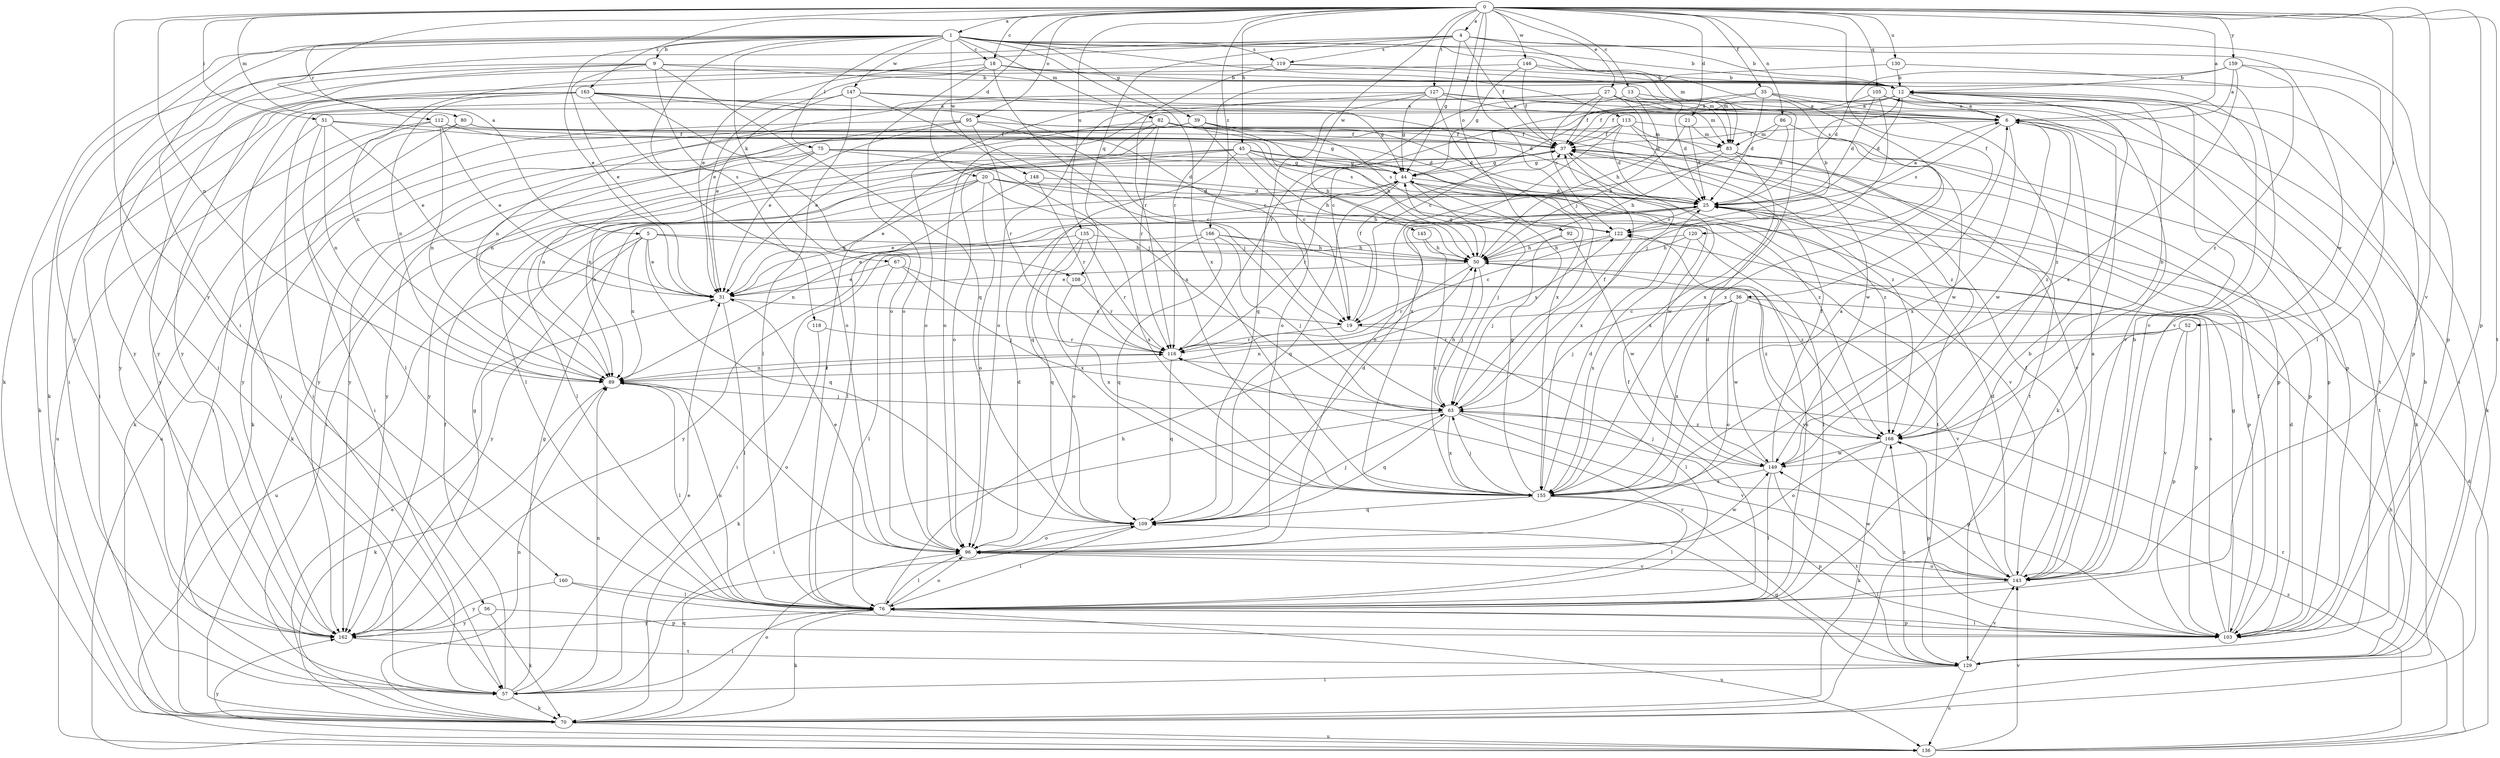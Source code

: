 strict digraph  {
0;
1;
4;
5;
6;
9;
12;
13;
18;
19;
20;
21;
25;
27;
31;
35;
36;
37;
39;
44;
45;
50;
51;
52;
56;
57;
63;
67;
70;
75;
76;
80;
82;
83;
86;
89;
92;
95;
96;
103;
105;
108;
109;
112;
113;
116;
118;
119;
120;
122;
127;
129;
130;
135;
136;
143;
145;
146;
147;
148;
149;
155;
159;
160;
162;
163;
166;
168;
0 -> 1  [label=a];
0 -> 4  [label=a];
0 -> 5  [label=a];
0 -> 6  [label=a];
0 -> 13  [label=c];
0 -> 18  [label=c];
0 -> 20  [label=d];
0 -> 21  [label=d];
0 -> 27  [label=e];
0 -> 35  [label=f];
0 -> 36  [label=f];
0 -> 45  [label=h];
0 -> 51  [label=i];
0 -> 52  [label=i];
0 -> 63  [label=j];
0 -> 80  [label=m];
0 -> 86  [label=n];
0 -> 89  [label=n];
0 -> 92  [label=o];
0 -> 95  [label=o];
0 -> 103  [label=p];
0 -> 105  [label=q];
0 -> 127  [label=t];
0 -> 129  [label=t];
0 -> 130  [label=u];
0 -> 135  [label=u];
0 -> 143  [label=v];
0 -> 145  [label=w];
0 -> 146  [label=w];
0 -> 159  [label=y];
0 -> 160  [label=y];
0 -> 163  [label=z];
0 -> 166  [label=z];
1 -> 9  [label=b];
1 -> 12  [label=b];
1 -> 18  [label=c];
1 -> 31  [label=e];
1 -> 39  [label=g];
1 -> 56  [label=i];
1 -> 67  [label=k];
1 -> 70  [label=k];
1 -> 75  [label=l];
1 -> 82  [label=m];
1 -> 83  [label=m];
1 -> 112  [label=r];
1 -> 113  [label=r];
1 -> 118  [label=s];
1 -> 119  [label=s];
1 -> 147  [label=w];
1 -> 148  [label=w];
1 -> 149  [label=w];
1 -> 155  [label=x];
1 -> 162  [label=y];
4 -> 12  [label=b];
4 -> 31  [label=e];
4 -> 37  [label=f];
4 -> 44  [label=g];
4 -> 57  [label=i];
4 -> 103  [label=p];
4 -> 108  [label=q];
4 -> 119  [label=s];
4 -> 120  [label=s];
5 -> 31  [label=e];
5 -> 50  [label=h];
5 -> 89  [label=n];
5 -> 108  [label=q];
5 -> 109  [label=q];
5 -> 136  [label=u];
5 -> 162  [label=y];
6 -> 37  [label=f];
6 -> 70  [label=k];
6 -> 103  [label=p];
6 -> 122  [label=s];
6 -> 149  [label=w];
6 -> 155  [label=x];
6 -> 168  [label=z];
9 -> 12  [label=b];
9 -> 31  [label=e];
9 -> 57  [label=i];
9 -> 70  [label=k];
9 -> 96  [label=o];
9 -> 109  [label=q];
9 -> 143  [label=v];
9 -> 162  [label=y];
12 -> 6  [label=a];
12 -> 19  [label=c];
12 -> 25  [label=d];
12 -> 37  [label=f];
12 -> 70  [label=k];
12 -> 96  [label=o];
12 -> 129  [label=t];
13 -> 6  [label=a];
13 -> 25  [label=d];
13 -> 50  [label=h];
13 -> 116  [label=r];
18 -> 12  [label=b];
18 -> 31  [label=e];
18 -> 89  [label=n];
18 -> 96  [label=o];
18 -> 143  [label=v];
18 -> 155  [label=x];
19 -> 37  [label=f];
19 -> 76  [label=l];
19 -> 116  [label=r];
20 -> 25  [label=d];
20 -> 31  [label=e];
20 -> 50  [label=h];
20 -> 76  [label=l];
20 -> 89  [label=n];
20 -> 96  [label=o];
20 -> 129  [label=t];
20 -> 155  [label=x];
21 -> 25  [label=d];
21 -> 50  [label=h];
21 -> 83  [label=m];
25 -> 6  [label=a];
25 -> 31  [label=e];
25 -> 89  [label=n];
25 -> 103  [label=p];
25 -> 122  [label=s];
27 -> 6  [label=a];
27 -> 25  [label=d];
27 -> 37  [label=f];
27 -> 83  [label=m];
27 -> 89  [label=n];
27 -> 96  [label=o];
27 -> 122  [label=s];
27 -> 155  [label=x];
31 -> 19  [label=c];
31 -> 76  [label=l];
35 -> 6  [label=a];
35 -> 25  [label=d];
35 -> 37  [label=f];
35 -> 96  [label=o];
35 -> 143  [label=v];
35 -> 155  [label=x];
36 -> 19  [label=c];
36 -> 63  [label=j];
36 -> 96  [label=o];
36 -> 103  [label=p];
36 -> 143  [label=v];
36 -> 149  [label=w];
36 -> 155  [label=x];
37 -> 44  [label=g];
37 -> 89  [label=n];
37 -> 103  [label=p];
37 -> 155  [label=x];
39 -> 19  [label=c];
39 -> 37  [label=f];
39 -> 50  [label=h];
39 -> 70  [label=k];
39 -> 122  [label=s];
39 -> 136  [label=u];
39 -> 162  [label=y];
44 -> 25  [label=d];
44 -> 63  [label=j];
44 -> 109  [label=q];
44 -> 116  [label=r];
44 -> 143  [label=v];
45 -> 44  [label=g];
45 -> 50  [label=h];
45 -> 57  [label=i];
45 -> 76  [label=l];
45 -> 109  [label=q];
45 -> 149  [label=w];
45 -> 162  [label=y];
45 -> 168  [label=z];
50 -> 31  [label=e];
50 -> 44  [label=g];
50 -> 63  [label=j];
50 -> 116  [label=r];
50 -> 143  [label=v];
51 -> 31  [label=e];
51 -> 37  [label=f];
51 -> 50  [label=h];
51 -> 76  [label=l];
51 -> 89  [label=n];
51 -> 162  [label=y];
52 -> 89  [label=n];
52 -> 103  [label=p];
52 -> 116  [label=r];
52 -> 143  [label=v];
56 -> 70  [label=k];
56 -> 103  [label=p];
56 -> 162  [label=y];
57 -> 31  [label=e];
57 -> 37  [label=f];
57 -> 44  [label=g];
57 -> 70  [label=k];
57 -> 76  [label=l];
57 -> 89  [label=n];
63 -> 37  [label=f];
63 -> 50  [label=h];
63 -> 57  [label=i];
63 -> 103  [label=p];
63 -> 109  [label=q];
63 -> 143  [label=v];
63 -> 155  [label=x];
63 -> 168  [label=z];
67 -> 31  [label=e];
67 -> 63  [label=j];
67 -> 76  [label=l];
67 -> 168  [label=z];
70 -> 31  [label=e];
70 -> 89  [label=n];
70 -> 96  [label=o];
70 -> 109  [label=q];
70 -> 136  [label=u];
75 -> 25  [label=d];
75 -> 44  [label=g];
75 -> 70  [label=k];
75 -> 89  [label=n];
75 -> 162  [label=y];
75 -> 168  [label=z];
76 -> 12  [label=b];
76 -> 37  [label=f];
76 -> 50  [label=h];
76 -> 70  [label=k];
76 -> 89  [label=n];
76 -> 96  [label=o];
76 -> 103  [label=p];
76 -> 122  [label=s];
76 -> 136  [label=u];
76 -> 162  [label=y];
80 -> 37  [label=f];
80 -> 57  [label=i];
80 -> 122  [label=s];
80 -> 162  [label=y];
82 -> 25  [label=d];
82 -> 31  [label=e];
82 -> 37  [label=f];
82 -> 44  [label=g];
82 -> 76  [label=l];
82 -> 96  [label=o];
82 -> 116  [label=r];
82 -> 129  [label=t];
83 -> 44  [label=g];
83 -> 50  [label=h];
83 -> 129  [label=t];
83 -> 143  [label=v];
83 -> 155  [label=x];
86 -> 25  [label=d];
86 -> 83  [label=m];
86 -> 96  [label=o];
86 -> 149  [label=w];
89 -> 63  [label=j];
89 -> 70  [label=k];
89 -> 76  [label=l];
89 -> 96  [label=o];
89 -> 116  [label=r];
92 -> 50  [label=h];
92 -> 63  [label=j];
92 -> 149  [label=w];
95 -> 19  [label=c];
95 -> 31  [label=e];
95 -> 57  [label=i];
95 -> 83  [label=m];
95 -> 89  [label=n];
95 -> 116  [label=r];
95 -> 168  [label=z];
96 -> 25  [label=d];
96 -> 31  [label=e];
96 -> 76  [label=l];
96 -> 143  [label=v];
96 -> 149  [label=w];
103 -> 25  [label=d];
103 -> 37  [label=f];
103 -> 44  [label=g];
103 -> 76  [label=l];
103 -> 122  [label=s];
105 -> 6  [label=a];
105 -> 19  [label=c];
105 -> 25  [label=d];
105 -> 63  [label=j];
105 -> 103  [label=p];
105 -> 129  [label=t];
108 -> 116  [label=r];
108 -> 155  [label=x];
109 -> 25  [label=d];
109 -> 63  [label=j];
109 -> 76  [label=l];
109 -> 96  [label=o];
112 -> 25  [label=d];
112 -> 31  [label=e];
112 -> 37  [label=f];
112 -> 70  [label=k];
112 -> 89  [label=n];
112 -> 136  [label=u];
113 -> 25  [label=d];
113 -> 37  [label=f];
113 -> 103  [label=p];
113 -> 149  [label=w];
113 -> 155  [label=x];
113 -> 162  [label=y];
113 -> 168  [label=z];
116 -> 89  [label=n];
116 -> 109  [label=q];
116 -> 122  [label=s];
118 -> 70  [label=k];
118 -> 116  [label=r];
119 -> 12  [label=b];
119 -> 83  [label=m];
119 -> 116  [label=r];
119 -> 162  [label=y];
120 -> 50  [label=h];
120 -> 57  [label=i];
120 -> 76  [label=l];
120 -> 155  [label=x];
122 -> 12  [label=b];
122 -> 19  [label=c];
122 -> 50  [label=h];
127 -> 6  [label=a];
127 -> 44  [label=g];
127 -> 57  [label=i];
127 -> 70  [label=k];
127 -> 96  [label=o];
127 -> 109  [label=q];
127 -> 155  [label=x];
127 -> 168  [label=z];
129 -> 12  [label=b];
129 -> 57  [label=i];
129 -> 109  [label=q];
129 -> 116  [label=r];
129 -> 136  [label=u];
129 -> 143  [label=v];
129 -> 168  [label=z];
130 -> 12  [label=b];
130 -> 103  [label=p];
130 -> 116  [label=r];
135 -> 31  [label=e];
135 -> 50  [label=h];
135 -> 109  [label=q];
135 -> 116  [label=r];
135 -> 155  [label=x];
136 -> 25  [label=d];
136 -> 50  [label=h];
136 -> 116  [label=r];
136 -> 143  [label=v];
136 -> 162  [label=y];
136 -> 168  [label=z];
143 -> 6  [label=a];
143 -> 12  [label=b];
143 -> 25  [label=d];
143 -> 37  [label=f];
143 -> 76  [label=l];
143 -> 96  [label=o];
143 -> 149  [label=w];
145 -> 50  [label=h];
145 -> 155  [label=x];
146 -> 12  [label=b];
146 -> 37  [label=f];
146 -> 44  [label=g];
146 -> 83  [label=m];
146 -> 162  [label=y];
147 -> 6  [label=a];
147 -> 31  [label=e];
147 -> 44  [label=g];
147 -> 57  [label=i];
147 -> 63  [label=j];
147 -> 76  [label=l];
148 -> 25  [label=d];
148 -> 76  [label=l];
148 -> 116  [label=r];
149 -> 25  [label=d];
149 -> 37  [label=f];
149 -> 63  [label=j];
149 -> 76  [label=l];
149 -> 129  [label=t];
149 -> 155  [label=x];
155 -> 6  [label=a];
155 -> 25  [label=d];
155 -> 44  [label=g];
155 -> 63  [label=j];
155 -> 76  [label=l];
155 -> 103  [label=p];
155 -> 109  [label=q];
159 -> 6  [label=a];
159 -> 12  [label=b];
159 -> 25  [label=d];
159 -> 76  [label=l];
159 -> 155  [label=x];
159 -> 168  [label=z];
160 -> 76  [label=l];
160 -> 103  [label=p];
160 -> 162  [label=y];
162 -> 44  [label=g];
162 -> 129  [label=t];
163 -> 6  [label=a];
163 -> 19  [label=c];
163 -> 25  [label=d];
163 -> 57  [label=i];
163 -> 63  [label=j];
163 -> 70  [label=k];
163 -> 89  [label=n];
163 -> 96  [label=o];
163 -> 162  [label=y];
166 -> 50  [label=h];
166 -> 63  [label=j];
166 -> 96  [label=o];
166 -> 109  [label=q];
166 -> 162  [label=y];
166 -> 168  [label=z];
168 -> 12  [label=b];
168 -> 70  [label=k];
168 -> 96  [label=o];
168 -> 103  [label=p];
168 -> 149  [label=w];
}
